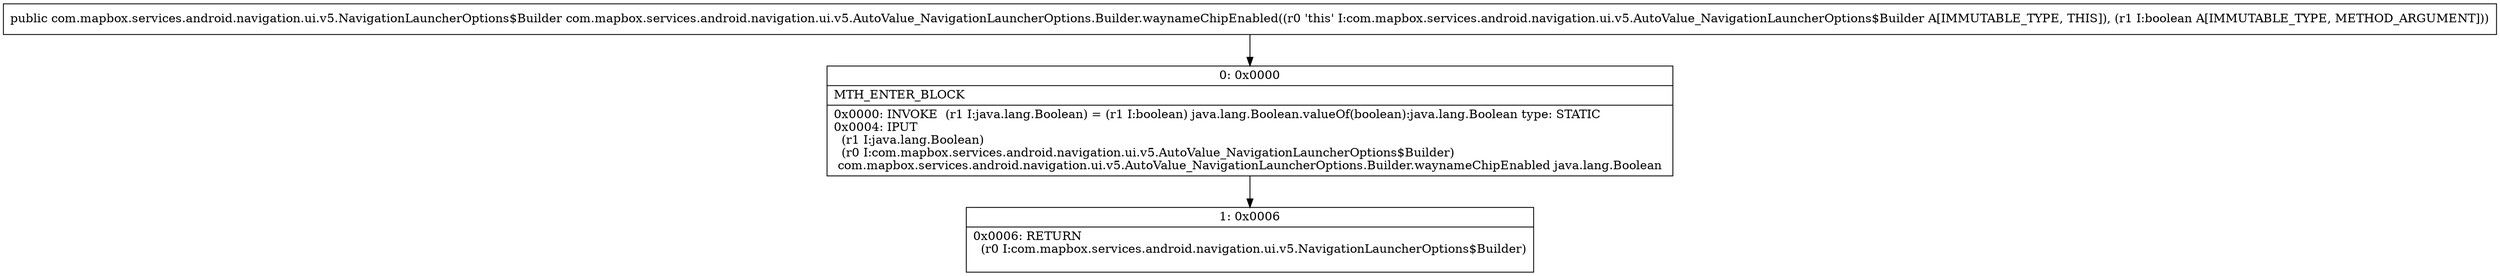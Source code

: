 digraph "CFG forcom.mapbox.services.android.navigation.ui.v5.AutoValue_NavigationLauncherOptions.Builder.waynameChipEnabled(Z)Lcom\/mapbox\/services\/android\/navigation\/ui\/v5\/NavigationLauncherOptions$Builder;" {
Node_0 [shape=record,label="{0\:\ 0x0000|MTH_ENTER_BLOCK\l|0x0000: INVOKE  (r1 I:java.lang.Boolean) = (r1 I:boolean) java.lang.Boolean.valueOf(boolean):java.lang.Boolean type: STATIC \l0x0004: IPUT  \l  (r1 I:java.lang.Boolean)\l  (r0 I:com.mapbox.services.android.navigation.ui.v5.AutoValue_NavigationLauncherOptions$Builder)\l com.mapbox.services.android.navigation.ui.v5.AutoValue_NavigationLauncherOptions.Builder.waynameChipEnabled java.lang.Boolean \l}"];
Node_1 [shape=record,label="{1\:\ 0x0006|0x0006: RETURN  \l  (r0 I:com.mapbox.services.android.navigation.ui.v5.NavigationLauncherOptions$Builder)\l \l}"];
MethodNode[shape=record,label="{public com.mapbox.services.android.navigation.ui.v5.NavigationLauncherOptions$Builder com.mapbox.services.android.navigation.ui.v5.AutoValue_NavigationLauncherOptions.Builder.waynameChipEnabled((r0 'this' I:com.mapbox.services.android.navigation.ui.v5.AutoValue_NavigationLauncherOptions$Builder A[IMMUTABLE_TYPE, THIS]), (r1 I:boolean A[IMMUTABLE_TYPE, METHOD_ARGUMENT])) }"];
MethodNode -> Node_0;
Node_0 -> Node_1;
}

